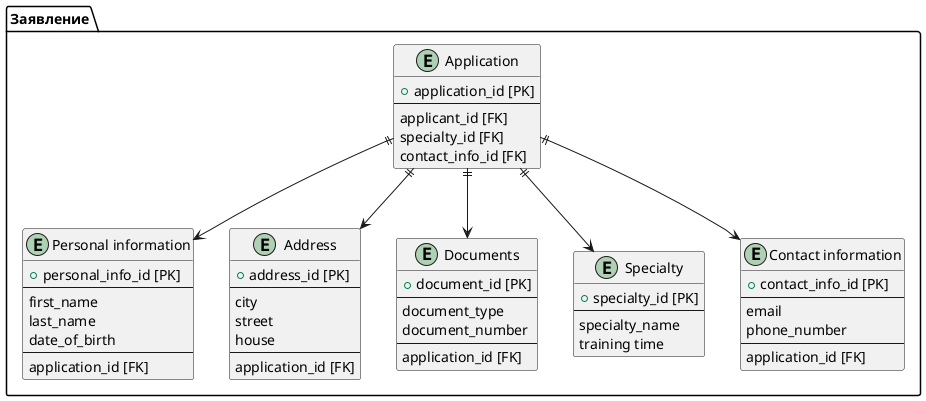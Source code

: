 @startuml
package "Заявление" {
  entity "Application" as application {
    + application_id [PK]
    --
    applicant_id [FK]
    specialty_id [FK]
    contact_info_id [FK]
  }

  entity "Personal information" as personal_information {
    + personal_info_id [PK]
    --
    first_name
    last_name
    date_of_birth
    --
    application_id [FK]
  }

  entity "Address" as address {
    + address_id [PK]
    --
    city
    street
    house
    --
    application_id [FK]
  }

  entity "Documents" as documents {
    + document_id [PK]
    --
    document_type
    document_number
    --
    application_id [FK]
  }

  entity "Specialty" as specialty {
    + specialty_id [PK]
    --
    specialty_name
    training time
  }

  entity "Contact information" as contact_information {
    + contact_info_id [PK]
    --
    email
    phone_number
    --
    application_id [FK]
  }
}

application ||-down-> personal_information
application ||-down-> address
application ||-down-> documents
application ||-down-> specialty
application ||-down-> contact_information

@enduml